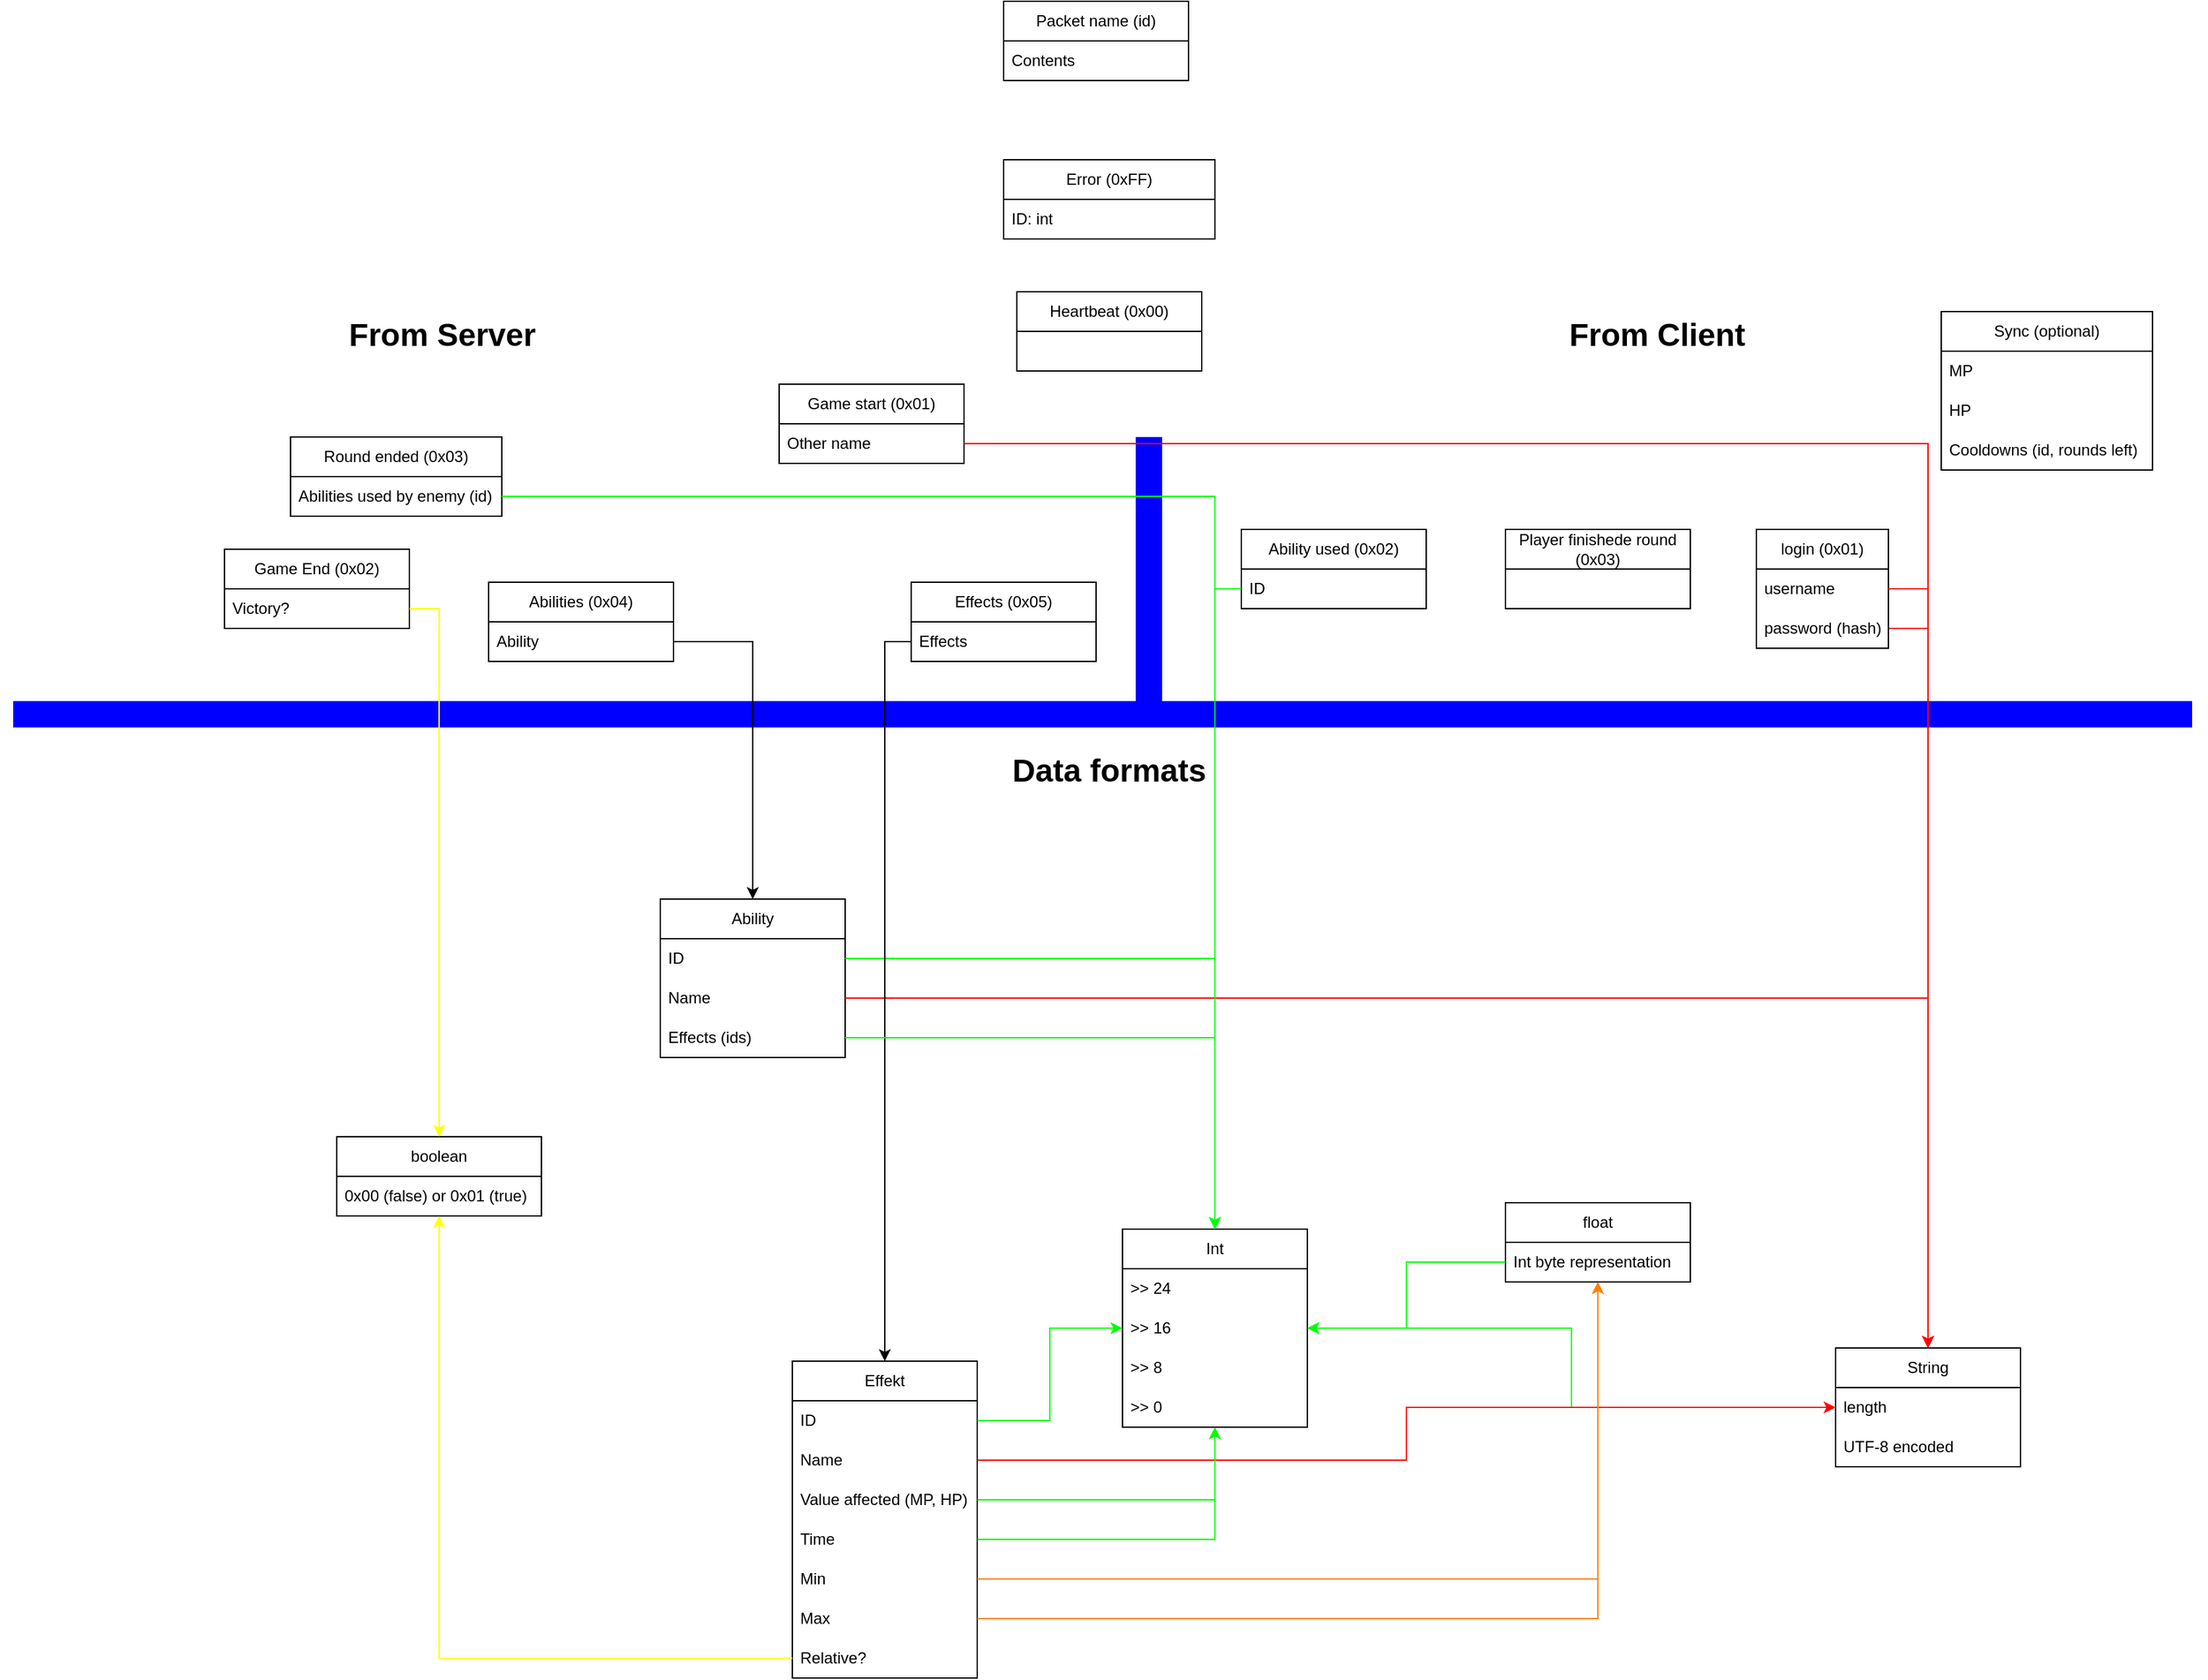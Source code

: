 <mxfile version="24.5.1" type="device">
  <diagram name="Page-1" id="1aXTQvaHOBbPSqx9FsLq">
    <mxGraphModel dx="2097" dy="1826" grid="1" gridSize="10" guides="1" tooltips="1" connect="1" arrows="1" fold="1" page="1" pageScale="1" pageWidth="850" pageHeight="1100" math="0" shadow="0">
      <root>
        <mxCell id="0" />
        <mxCell id="1" parent="0" />
        <mxCell id="ZYOzPeOD46tJgNTAeWL3-3" value="Packet name (id)" style="swimlane;fontStyle=0;childLayout=stackLayout;horizontal=1;startSize=30;horizontalStack=0;resizeParent=1;resizeParentMax=0;resizeLast=0;collapsible=1;marginBottom=0;whiteSpace=wrap;html=1;" vertex="1" parent="1">
          <mxGeometry x="-80" y="-180" width="140" height="60" as="geometry" />
        </mxCell>
        <mxCell id="ZYOzPeOD46tJgNTAeWL3-5" value="Contents" style="text;strokeColor=none;fillColor=none;align=left;verticalAlign=middle;spacingLeft=4;spacingRight=4;overflow=hidden;points=[[0,0.5],[1,0.5]];portConstraint=eastwest;rotatable=0;whiteSpace=wrap;html=1;" vertex="1" parent="ZYOzPeOD46tJgNTAeWL3-3">
          <mxGeometry y="30" width="140" height="30" as="geometry" />
        </mxCell>
        <mxCell id="ZYOzPeOD46tJgNTAeWL3-7" value="Heartbeat (0x00)" style="swimlane;fontStyle=0;childLayout=stackLayout;horizontal=1;startSize=30;horizontalStack=0;resizeParent=1;resizeParentMax=0;resizeLast=0;collapsible=1;marginBottom=0;whiteSpace=wrap;html=1;" vertex="1" parent="1">
          <mxGeometry x="-70" y="40" width="140" height="60" as="geometry" />
        </mxCell>
        <mxCell id="ZYOzPeOD46tJgNTAeWL3-80" style="edgeStyle=orthogonalEdgeStyle;rounded=0;orthogonalLoop=1;jettySize=auto;html=1;exitX=1;exitY=0.5;exitDx=0;exitDy=0;strokeColor=#FF0000;" edge="1" parent="1" source="ZYOzPeOD46tJgNTAeWL3-13" target="ZYOzPeOD46tJgNTAeWL3-75">
          <mxGeometry relative="1" as="geometry" />
        </mxCell>
        <mxCell id="ZYOzPeOD46tJgNTAeWL3-10" value="login (0x01)" style="swimlane;fontStyle=0;childLayout=stackLayout;horizontal=1;startSize=30;horizontalStack=0;resizeParent=1;resizeParentMax=0;resizeLast=0;collapsible=1;marginBottom=0;whiteSpace=wrap;html=1;" vertex="1" parent="1">
          <mxGeometry x="490" y="220" width="100" height="90" as="geometry">
            <mxRectangle x="510" y="110" width="70" height="30" as="alternateBounds" />
          </mxGeometry>
        </mxCell>
        <mxCell id="ZYOzPeOD46tJgNTAeWL3-11" value="&lt;div&gt;username&lt;/div&gt;" style="text;strokeColor=none;fillColor=none;align=left;verticalAlign=middle;spacingLeft=4;spacingRight=4;overflow=hidden;points=[[0,0.5],[1,0.5]];portConstraint=eastwest;rotatable=0;whiteSpace=wrap;html=1;" vertex="1" parent="ZYOzPeOD46tJgNTAeWL3-10">
          <mxGeometry y="30" width="100" height="30" as="geometry" />
        </mxCell>
        <mxCell id="ZYOzPeOD46tJgNTAeWL3-13" value="&lt;div&gt;password (hash)&lt;/div&gt;" style="text;strokeColor=none;fillColor=none;align=left;verticalAlign=middle;spacingLeft=4;spacingRight=4;overflow=hidden;points=[[0,0.5],[1,0.5]];portConstraint=eastwest;rotatable=0;whiteSpace=wrap;html=1;" vertex="1" parent="ZYOzPeOD46tJgNTAeWL3-10">
          <mxGeometry y="60" width="100" height="30" as="geometry" />
        </mxCell>
        <mxCell id="ZYOzPeOD46tJgNTAeWL3-15" value="Round ended (0x03)" style="swimlane;fontStyle=0;childLayout=stackLayout;horizontal=1;startSize=30;horizontalStack=0;resizeParent=1;resizeParentMax=0;resizeLast=0;collapsible=1;marginBottom=0;whiteSpace=wrap;html=1;" vertex="1" parent="1">
          <mxGeometry x="-620" y="150" width="160" height="60" as="geometry" />
        </mxCell>
        <mxCell id="ZYOzPeOD46tJgNTAeWL3-16" value="Abilities used by enemy (id)" style="text;strokeColor=none;fillColor=none;align=left;verticalAlign=middle;spacingLeft=4;spacingRight=4;overflow=hidden;points=[[0,0.5],[1,0.5]];portConstraint=eastwest;rotatable=0;whiteSpace=wrap;html=1;" vertex="1" parent="ZYOzPeOD46tJgNTAeWL3-15">
          <mxGeometry y="30" width="160" height="30" as="geometry" />
        </mxCell>
        <mxCell id="ZYOzPeOD46tJgNTAeWL3-17" value="Ability used (0x02)" style="swimlane;fontStyle=0;childLayout=stackLayout;horizontal=1;startSize=30;horizontalStack=0;resizeParent=1;resizeParentMax=0;resizeLast=0;collapsible=1;marginBottom=0;whiteSpace=wrap;html=1;" vertex="1" parent="1">
          <mxGeometry x="100" y="220" width="140" height="60" as="geometry" />
        </mxCell>
        <mxCell id="ZYOzPeOD46tJgNTAeWL3-18" value="ID" style="text;strokeColor=none;fillColor=none;align=left;verticalAlign=middle;spacingLeft=4;spacingRight=4;overflow=hidden;points=[[0,0.5],[1,0.5]];portConstraint=eastwest;rotatable=0;whiteSpace=wrap;html=1;" vertex="1" parent="ZYOzPeOD46tJgNTAeWL3-17">
          <mxGeometry y="30" width="140" height="30" as="geometry" />
        </mxCell>
        <mxCell id="ZYOzPeOD46tJgNTAeWL3-20" value="Sync (optional)" style="swimlane;fontStyle=0;childLayout=stackLayout;horizontal=1;startSize=30;horizontalStack=0;resizeParent=1;resizeParentMax=0;resizeLast=0;collapsible=1;marginBottom=0;whiteSpace=wrap;html=1;" vertex="1" parent="1">
          <mxGeometry x="630" y="55" width="160" height="120" as="geometry" />
        </mxCell>
        <mxCell id="ZYOzPeOD46tJgNTAeWL3-21" value="MP" style="text;strokeColor=none;fillColor=none;align=left;verticalAlign=middle;spacingLeft=4;spacingRight=4;overflow=hidden;points=[[0,0.5],[1,0.5]];portConstraint=eastwest;rotatable=0;whiteSpace=wrap;html=1;" vertex="1" parent="ZYOzPeOD46tJgNTAeWL3-20">
          <mxGeometry y="30" width="160" height="30" as="geometry" />
        </mxCell>
        <mxCell id="ZYOzPeOD46tJgNTAeWL3-22" value="HP" style="text;strokeColor=none;fillColor=none;align=left;verticalAlign=middle;spacingLeft=4;spacingRight=4;overflow=hidden;points=[[0,0.5],[1,0.5]];portConstraint=eastwest;rotatable=0;whiteSpace=wrap;html=1;" vertex="1" parent="ZYOzPeOD46tJgNTAeWL3-20">
          <mxGeometry y="60" width="160" height="30" as="geometry" />
        </mxCell>
        <mxCell id="ZYOzPeOD46tJgNTAeWL3-23" value="Cooldowns (id, rounds left)" style="text;strokeColor=none;fillColor=none;align=left;verticalAlign=middle;spacingLeft=4;spacingRight=4;overflow=hidden;points=[[0,0.5],[1,0.5]];portConstraint=eastwest;rotatable=0;whiteSpace=wrap;html=1;" vertex="1" parent="ZYOzPeOD46tJgNTAeWL3-20">
          <mxGeometry y="90" width="160" height="30" as="geometry" />
        </mxCell>
        <mxCell id="ZYOzPeOD46tJgNTAeWL3-24" value="Game start (0x01)" style="swimlane;fontStyle=0;childLayout=stackLayout;horizontal=1;startSize=30;horizontalStack=0;resizeParent=1;resizeParentMax=0;resizeLast=0;collapsible=1;marginBottom=0;whiteSpace=wrap;html=1;" vertex="1" parent="1">
          <mxGeometry x="-250" y="110" width="140" height="60" as="geometry" />
        </mxCell>
        <mxCell id="ZYOzPeOD46tJgNTAeWL3-25" value="Other name" style="text;strokeColor=none;fillColor=none;align=left;verticalAlign=middle;spacingLeft=4;spacingRight=4;overflow=hidden;points=[[0,0.5],[1,0.5]];portConstraint=eastwest;rotatable=0;whiteSpace=wrap;html=1;" vertex="1" parent="ZYOzPeOD46tJgNTAeWL3-24">
          <mxGeometry y="30" width="140" height="30" as="geometry" />
        </mxCell>
        <mxCell id="ZYOzPeOD46tJgNTAeWL3-26" value="Ability" style="swimlane;fontStyle=0;childLayout=stackLayout;horizontal=1;startSize=30;horizontalStack=0;resizeParent=1;resizeParentMax=0;resizeLast=0;collapsible=1;marginBottom=0;whiteSpace=wrap;html=1;" vertex="1" parent="1">
          <mxGeometry x="-340" y="500" width="140" height="120" as="geometry" />
        </mxCell>
        <mxCell id="ZYOzPeOD46tJgNTAeWL3-27" value="ID" style="text;strokeColor=none;fillColor=none;align=left;verticalAlign=middle;spacingLeft=4;spacingRight=4;overflow=hidden;points=[[0,0.5],[1,0.5]];portConstraint=eastwest;rotatable=0;whiteSpace=wrap;html=1;" vertex="1" parent="ZYOzPeOD46tJgNTAeWL3-26">
          <mxGeometry y="30" width="140" height="30" as="geometry" />
        </mxCell>
        <mxCell id="ZYOzPeOD46tJgNTAeWL3-29" value="Name" style="text;strokeColor=none;fillColor=none;align=left;verticalAlign=middle;spacingLeft=4;spacingRight=4;overflow=hidden;points=[[0,0.5],[1,0.5]];portConstraint=eastwest;rotatable=0;whiteSpace=wrap;html=1;" vertex="1" parent="ZYOzPeOD46tJgNTAeWL3-26">
          <mxGeometry y="60" width="140" height="30" as="geometry" />
        </mxCell>
        <mxCell id="ZYOzPeOD46tJgNTAeWL3-30" value="Effects (ids)" style="text;strokeColor=none;fillColor=none;align=left;verticalAlign=middle;spacingLeft=4;spacingRight=4;overflow=hidden;points=[[0,0.5],[1,0.5]];portConstraint=eastwest;rotatable=0;whiteSpace=wrap;html=1;" vertex="1" parent="ZYOzPeOD46tJgNTAeWL3-26">
          <mxGeometry y="90" width="140" height="30" as="geometry" />
        </mxCell>
        <mxCell id="ZYOzPeOD46tJgNTAeWL3-31" value="Effekt" style="swimlane;fontStyle=0;childLayout=stackLayout;horizontal=1;startSize=30;horizontalStack=0;resizeParent=1;resizeParentMax=0;resizeLast=0;collapsible=1;marginBottom=0;whiteSpace=wrap;html=1;" vertex="1" parent="1">
          <mxGeometry x="-240" y="850" width="140" height="240" as="geometry" />
        </mxCell>
        <mxCell id="ZYOzPeOD46tJgNTAeWL3-32" value="ID" style="text;strokeColor=none;fillColor=none;align=left;verticalAlign=middle;spacingLeft=4;spacingRight=4;overflow=hidden;points=[[0,0.5],[1,0.5]];portConstraint=eastwest;rotatable=0;whiteSpace=wrap;html=1;" vertex="1" parent="ZYOzPeOD46tJgNTAeWL3-31">
          <mxGeometry y="30" width="140" height="30" as="geometry" />
        </mxCell>
        <mxCell id="ZYOzPeOD46tJgNTAeWL3-33" value="Name" style="text;strokeColor=none;fillColor=none;align=left;verticalAlign=middle;spacingLeft=4;spacingRight=4;overflow=hidden;points=[[0,0.5],[1,0.5]];portConstraint=eastwest;rotatable=0;whiteSpace=wrap;html=1;" vertex="1" parent="ZYOzPeOD46tJgNTAeWL3-31">
          <mxGeometry y="60" width="140" height="30" as="geometry" />
        </mxCell>
        <mxCell id="ZYOzPeOD46tJgNTAeWL3-34" value="Value affected (MP, HP)" style="text;strokeColor=none;fillColor=none;align=left;verticalAlign=middle;spacingLeft=4;spacingRight=4;overflow=hidden;points=[[0,0.5],[1,0.5]];portConstraint=eastwest;rotatable=0;whiteSpace=wrap;html=1;" vertex="1" parent="ZYOzPeOD46tJgNTAeWL3-31">
          <mxGeometry y="90" width="140" height="30" as="geometry" />
        </mxCell>
        <mxCell id="ZYOzPeOD46tJgNTAeWL3-35" value="Time" style="text;strokeColor=none;fillColor=none;align=left;verticalAlign=middle;spacingLeft=4;spacingRight=4;overflow=hidden;points=[[0,0.5],[1,0.5]];portConstraint=eastwest;rotatable=0;whiteSpace=wrap;html=1;" vertex="1" parent="ZYOzPeOD46tJgNTAeWL3-31">
          <mxGeometry y="120" width="140" height="30" as="geometry" />
        </mxCell>
        <mxCell id="ZYOzPeOD46tJgNTAeWL3-36" value="Min" style="text;strokeColor=none;fillColor=none;align=left;verticalAlign=middle;spacingLeft=4;spacingRight=4;overflow=hidden;points=[[0,0.5],[1,0.5]];portConstraint=eastwest;rotatable=0;whiteSpace=wrap;html=1;" vertex="1" parent="ZYOzPeOD46tJgNTAeWL3-31">
          <mxGeometry y="150" width="140" height="30" as="geometry" />
        </mxCell>
        <mxCell id="ZYOzPeOD46tJgNTAeWL3-37" value="Max" style="text;strokeColor=none;fillColor=none;align=left;verticalAlign=middle;spacingLeft=4;spacingRight=4;overflow=hidden;points=[[0,0.5],[1,0.5]];portConstraint=eastwest;rotatable=0;whiteSpace=wrap;html=1;" vertex="1" parent="ZYOzPeOD46tJgNTAeWL3-31">
          <mxGeometry y="180" width="140" height="30" as="geometry" />
        </mxCell>
        <mxCell id="ZYOzPeOD46tJgNTAeWL3-38" value="Relative?" style="text;strokeColor=none;fillColor=none;align=left;verticalAlign=middle;spacingLeft=4;spacingRight=4;overflow=hidden;points=[[0,0.5],[1,0.5]];portConstraint=eastwest;rotatable=0;whiteSpace=wrap;html=1;" vertex="1" parent="ZYOzPeOD46tJgNTAeWL3-31">
          <mxGeometry y="210" width="140" height="30" as="geometry" />
        </mxCell>
        <mxCell id="ZYOzPeOD46tJgNTAeWL3-39" value="Game End (0x02)" style="swimlane;fontStyle=0;childLayout=stackLayout;horizontal=1;startSize=30;horizontalStack=0;resizeParent=1;resizeParentMax=0;resizeLast=0;collapsible=1;marginBottom=0;whiteSpace=wrap;html=1;" vertex="1" parent="1">
          <mxGeometry x="-670" y="235" width="140" height="60" as="geometry" />
        </mxCell>
        <mxCell id="ZYOzPeOD46tJgNTAeWL3-40" value="Victory?" style="text;strokeColor=none;fillColor=none;align=left;verticalAlign=middle;spacingLeft=4;spacingRight=4;overflow=hidden;points=[[0,0.5],[1,0.5]];portConstraint=eastwest;rotatable=0;whiteSpace=wrap;html=1;" vertex="1" parent="ZYOzPeOD46tJgNTAeWL3-39">
          <mxGeometry y="30" width="140" height="30" as="geometry" />
        </mxCell>
        <mxCell id="ZYOzPeOD46tJgNTAeWL3-41" value="" style="endArrow=none;html=1;rounded=0;strokeWidth=20;curved=0;strokeColor=#0000FF;" edge="1" parent="1">
          <mxGeometry width="50" height="50" relative="1" as="geometry">
            <mxPoint x="30" y="350" as="sourcePoint" />
            <mxPoint x="30" y="150" as="targetPoint" />
          </mxGeometry>
        </mxCell>
        <mxCell id="ZYOzPeOD46tJgNTAeWL3-42" value="&lt;h1&gt;From Server&lt;/h1&gt;" style="text;html=1;align=center;verticalAlign=middle;whiteSpace=wrap;rounded=0;" vertex="1" parent="1">
          <mxGeometry x="-580" y="55" width="150" height="35" as="geometry" />
        </mxCell>
        <mxCell id="ZYOzPeOD46tJgNTAeWL3-43" value="&lt;h1&gt;From Client&lt;/h1&gt;" style="text;html=1;align=center;verticalAlign=middle;whiteSpace=wrap;rounded=0;" vertex="1" parent="1">
          <mxGeometry x="340" y="55" width="150" height="35" as="geometry" />
        </mxCell>
        <mxCell id="ZYOzPeOD46tJgNTAeWL3-44" value="" style="endArrow=none;html=1;rounded=0;strokeWidth=20;curved=0;fontColor=#0000ff;labelBackgroundColor=#0000FF;strokeColor=#0000FF;" edge="1" parent="1">
          <mxGeometry width="50" height="50" relative="1" as="geometry">
            <mxPoint x="820" y="360" as="sourcePoint" />
            <mxPoint x="-830" y="360" as="targetPoint" />
          </mxGeometry>
        </mxCell>
        <mxCell id="ZYOzPeOD46tJgNTAeWL3-45" value="&lt;h1&gt;Data formats&lt;/h1&gt;" style="text;html=1;align=center;verticalAlign=middle;whiteSpace=wrap;rounded=0;" vertex="1" parent="1">
          <mxGeometry x="-75" y="385" width="150" height="35" as="geometry" />
        </mxCell>
        <mxCell id="ZYOzPeOD46tJgNTAeWL3-46" value="Abilities (0x04)" style="swimlane;fontStyle=0;childLayout=stackLayout;horizontal=1;startSize=30;horizontalStack=0;resizeParent=1;resizeParentMax=0;resizeLast=0;collapsible=1;marginBottom=0;whiteSpace=wrap;html=1;" vertex="1" parent="1">
          <mxGeometry x="-470" y="260" width="140" height="60" as="geometry" />
        </mxCell>
        <mxCell id="ZYOzPeOD46tJgNTAeWL3-47" value="Ability&amp;nbsp;" style="text;strokeColor=none;fillColor=none;align=left;verticalAlign=middle;spacingLeft=4;spacingRight=4;overflow=hidden;points=[[0,0.5],[1,0.5]];portConstraint=eastwest;rotatable=0;whiteSpace=wrap;html=1;" vertex="1" parent="ZYOzPeOD46tJgNTAeWL3-46">
          <mxGeometry y="30" width="140" height="30" as="geometry" />
        </mxCell>
        <mxCell id="ZYOzPeOD46tJgNTAeWL3-53" style="edgeStyle=orthogonalEdgeStyle;rounded=0;orthogonalLoop=1;jettySize=auto;html=1;exitX=1;exitY=0.5;exitDx=0;exitDy=0;" edge="1" parent="1" source="ZYOzPeOD46tJgNTAeWL3-47" target="ZYOzPeOD46tJgNTAeWL3-26">
          <mxGeometry relative="1" as="geometry" />
        </mxCell>
        <mxCell id="ZYOzPeOD46tJgNTAeWL3-55" value="Player finishede round (0x03)" style="swimlane;fontStyle=0;childLayout=stackLayout;horizontal=1;startSize=30;horizontalStack=0;resizeParent=1;resizeParentMax=0;resizeLast=0;collapsible=1;marginBottom=0;whiteSpace=wrap;html=1;" vertex="1" parent="1">
          <mxGeometry x="300" y="220" width="140" height="60" as="geometry" />
        </mxCell>
        <mxCell id="ZYOzPeOD46tJgNTAeWL3-57" value="Int" style="swimlane;fontStyle=0;childLayout=stackLayout;horizontal=1;startSize=30;horizontalStack=0;resizeParent=1;resizeParentMax=0;resizeLast=0;collapsible=1;marginBottom=0;whiteSpace=wrap;html=1;" vertex="1" parent="1">
          <mxGeometry x="10" y="750" width="140" height="150" as="geometry" />
        </mxCell>
        <mxCell id="ZYOzPeOD46tJgNTAeWL3-58" value="&amp;gt;&amp;gt; 24" style="text;strokeColor=none;fillColor=none;align=left;verticalAlign=middle;spacingLeft=4;spacingRight=4;overflow=hidden;points=[[0,0.5],[1,0.5]];portConstraint=eastwest;rotatable=0;whiteSpace=wrap;html=1;" vertex="1" parent="ZYOzPeOD46tJgNTAeWL3-57">
          <mxGeometry y="30" width="140" height="30" as="geometry" />
        </mxCell>
        <mxCell id="ZYOzPeOD46tJgNTAeWL3-59" value="&amp;gt;&amp;gt; 16" style="text;strokeColor=none;fillColor=none;align=left;verticalAlign=middle;spacingLeft=4;spacingRight=4;overflow=hidden;points=[[0,0.5],[1,0.5]];portConstraint=eastwest;rotatable=0;whiteSpace=wrap;html=1;" vertex="1" parent="ZYOzPeOD46tJgNTAeWL3-57">
          <mxGeometry y="60" width="140" height="30" as="geometry" />
        </mxCell>
        <mxCell id="ZYOzPeOD46tJgNTAeWL3-60" value="&amp;gt;&amp;gt; 8" style="text;strokeColor=none;fillColor=none;align=left;verticalAlign=middle;spacingLeft=4;spacingRight=4;overflow=hidden;points=[[0,0.5],[1,0.5]];portConstraint=eastwest;rotatable=0;whiteSpace=wrap;html=1;" vertex="1" parent="ZYOzPeOD46tJgNTAeWL3-57">
          <mxGeometry y="90" width="140" height="30" as="geometry" />
        </mxCell>
        <mxCell id="ZYOzPeOD46tJgNTAeWL3-61" value="&amp;gt;&amp;gt; 0" style="text;strokeColor=none;fillColor=none;align=left;verticalAlign=middle;spacingLeft=4;spacingRight=4;overflow=hidden;points=[[0,0.5],[1,0.5]];portConstraint=eastwest;rotatable=0;whiteSpace=wrap;html=1;" vertex="1" parent="ZYOzPeOD46tJgNTAeWL3-57">
          <mxGeometry y="120" width="140" height="30" as="geometry" />
        </mxCell>
        <mxCell id="ZYOzPeOD46tJgNTAeWL3-64" value="float" style="swimlane;fontStyle=0;childLayout=stackLayout;horizontal=1;startSize=30;horizontalStack=0;resizeParent=1;resizeParentMax=0;resizeLast=0;collapsible=1;marginBottom=0;whiteSpace=wrap;html=1;" vertex="1" parent="1">
          <mxGeometry x="300" y="730" width="140" height="60" as="geometry" />
        </mxCell>
        <mxCell id="ZYOzPeOD46tJgNTAeWL3-65" value="Int byte representation" style="text;strokeColor=none;fillColor=none;align=left;verticalAlign=middle;spacingLeft=4;spacingRight=4;overflow=hidden;points=[[0,0.5],[1,0.5]];portConstraint=eastwest;rotatable=0;whiteSpace=wrap;html=1;" vertex="1" parent="ZYOzPeOD46tJgNTAeWL3-64">
          <mxGeometry y="30" width="140" height="30" as="geometry" />
        </mxCell>
        <mxCell id="ZYOzPeOD46tJgNTAeWL3-69" style="edgeStyle=orthogonalEdgeStyle;rounded=0;orthogonalLoop=1;jettySize=auto;html=1;strokeColor=#00FF00;" edge="1" parent="1" source="ZYOzPeOD46tJgNTAeWL3-65" target="ZYOzPeOD46tJgNTAeWL3-57">
          <mxGeometry relative="1" as="geometry" />
        </mxCell>
        <mxCell id="ZYOzPeOD46tJgNTAeWL3-75" value="String" style="swimlane;fontStyle=0;childLayout=stackLayout;horizontal=1;startSize=30;horizontalStack=0;resizeParent=1;resizeParentMax=0;resizeLast=0;collapsible=1;marginBottom=0;whiteSpace=wrap;html=1;" vertex="1" parent="1">
          <mxGeometry x="550" y="840" width="140" height="90" as="geometry" />
        </mxCell>
        <mxCell id="ZYOzPeOD46tJgNTAeWL3-76" value="length" style="text;strokeColor=none;fillColor=none;align=left;verticalAlign=middle;spacingLeft=4;spacingRight=4;overflow=hidden;points=[[0,0.5],[1,0.5]];portConstraint=eastwest;rotatable=0;whiteSpace=wrap;html=1;" vertex="1" parent="ZYOzPeOD46tJgNTAeWL3-75">
          <mxGeometry y="30" width="140" height="30" as="geometry" />
        </mxCell>
        <mxCell id="ZYOzPeOD46tJgNTAeWL3-78" value="UTF-8 encoded&amp;nbsp;" style="text;strokeColor=none;fillColor=none;align=left;verticalAlign=middle;spacingLeft=4;spacingRight=4;overflow=hidden;points=[[0,0.5],[1,0.5]];portConstraint=eastwest;rotatable=0;whiteSpace=wrap;html=1;" vertex="1" parent="ZYOzPeOD46tJgNTAeWL3-75">
          <mxGeometry y="60" width="140" height="30" as="geometry" />
        </mxCell>
        <mxCell id="ZYOzPeOD46tJgNTAeWL3-77" style="edgeStyle=orthogonalEdgeStyle;rounded=0;orthogonalLoop=1;jettySize=auto;html=1;strokeColor=#00FF00;" edge="1" parent="1" source="ZYOzPeOD46tJgNTAeWL3-76" target="ZYOzPeOD46tJgNTAeWL3-57">
          <mxGeometry relative="1" as="geometry" />
        </mxCell>
        <mxCell id="ZYOzPeOD46tJgNTAeWL3-79" style="edgeStyle=orthogonalEdgeStyle;rounded=0;orthogonalLoop=1;jettySize=auto;html=1;strokeColor=#00FF00;" edge="1" parent="1" source="ZYOzPeOD46tJgNTAeWL3-18" target="ZYOzPeOD46tJgNTAeWL3-57">
          <mxGeometry relative="1" as="geometry" />
        </mxCell>
        <mxCell id="ZYOzPeOD46tJgNTAeWL3-81" style="edgeStyle=orthogonalEdgeStyle;rounded=0;orthogonalLoop=1;jettySize=auto;html=1;exitX=1;exitY=0.5;exitDx=0;exitDy=0;strokeColor=#FF0000;" edge="1" parent="1" source="ZYOzPeOD46tJgNTAeWL3-11" target="ZYOzPeOD46tJgNTAeWL3-75">
          <mxGeometry relative="1" as="geometry" />
        </mxCell>
        <mxCell id="ZYOzPeOD46tJgNTAeWL3-82" value="boolean" style="swimlane;fontStyle=0;childLayout=stackLayout;horizontal=1;startSize=30;horizontalStack=0;resizeParent=1;resizeParentMax=0;resizeLast=0;collapsible=1;marginBottom=0;whiteSpace=wrap;html=1;" vertex="1" parent="1">
          <mxGeometry x="-585" y="680" width="155" height="60" as="geometry" />
        </mxCell>
        <mxCell id="ZYOzPeOD46tJgNTAeWL3-83" value="0x00 (false) or 0x01 (true)" style="text;strokeColor=none;fillColor=none;align=left;verticalAlign=middle;spacingLeft=4;spacingRight=4;overflow=hidden;points=[[0,0.5],[1,0.5]];portConstraint=eastwest;rotatable=0;whiteSpace=wrap;html=1;" vertex="1" parent="ZYOzPeOD46tJgNTAeWL3-82">
          <mxGeometry y="30" width="155" height="30" as="geometry" />
        </mxCell>
        <mxCell id="ZYOzPeOD46tJgNTAeWL3-86" style="edgeStyle=orthogonalEdgeStyle;rounded=0;orthogonalLoop=1;jettySize=auto;html=1;strokeColor=#FF0000;" edge="1" parent="1" source="ZYOzPeOD46tJgNTAeWL3-29" target="ZYOzPeOD46tJgNTAeWL3-75">
          <mxGeometry relative="1" as="geometry" />
        </mxCell>
        <mxCell id="ZYOzPeOD46tJgNTAeWL3-87" style="edgeStyle=orthogonalEdgeStyle;rounded=0;orthogonalLoop=1;jettySize=auto;html=1;exitX=1;exitY=0.5;exitDx=0;exitDy=0;strokeColor=#00FF00;" edge="1" parent="1" source="ZYOzPeOD46tJgNTAeWL3-32" target="ZYOzPeOD46tJgNTAeWL3-57">
          <mxGeometry relative="1" as="geometry" />
        </mxCell>
        <mxCell id="ZYOzPeOD46tJgNTAeWL3-88" style="edgeStyle=orthogonalEdgeStyle;rounded=0;orthogonalLoop=1;jettySize=auto;html=1;exitX=1;exitY=0.5;exitDx=0;exitDy=0;strokeColor=#FF0000;" edge="1" parent="1" source="ZYOzPeOD46tJgNTAeWL3-33" target="ZYOzPeOD46tJgNTAeWL3-75">
          <mxGeometry relative="1" as="geometry" />
        </mxCell>
        <mxCell id="ZYOzPeOD46tJgNTAeWL3-90" style="edgeStyle=orthogonalEdgeStyle;rounded=0;orthogonalLoop=1;jettySize=auto;html=1;exitX=1;exitY=0.5;exitDx=0;exitDy=0;strokeColor=#00FF00;" edge="1" parent="1" source="ZYOzPeOD46tJgNTAeWL3-35" target="ZYOzPeOD46tJgNTAeWL3-57">
          <mxGeometry relative="1" as="geometry" />
        </mxCell>
        <mxCell id="ZYOzPeOD46tJgNTAeWL3-91" style="edgeStyle=orthogonalEdgeStyle;rounded=0;orthogonalLoop=1;jettySize=auto;html=1;exitX=1;exitY=0.5;exitDx=0;exitDy=0;strokeColor=#FF8000;" edge="1" parent="1" source="ZYOzPeOD46tJgNTAeWL3-36" target="ZYOzPeOD46tJgNTAeWL3-64">
          <mxGeometry relative="1" as="geometry" />
        </mxCell>
        <mxCell id="ZYOzPeOD46tJgNTAeWL3-92" style="edgeStyle=orthogonalEdgeStyle;rounded=0;orthogonalLoop=1;jettySize=auto;html=1;exitX=1;exitY=0.5;exitDx=0;exitDy=0;strokeColor=#FF8000;" edge="1" parent="1" source="ZYOzPeOD46tJgNTAeWL3-37" target="ZYOzPeOD46tJgNTAeWL3-64">
          <mxGeometry relative="1" as="geometry" />
        </mxCell>
        <mxCell id="ZYOzPeOD46tJgNTAeWL3-93" style="edgeStyle=orthogonalEdgeStyle;rounded=0;orthogonalLoop=1;jettySize=auto;html=1;strokeColor=#FFFF00;" edge="1" parent="1" source="ZYOzPeOD46tJgNTAeWL3-38" target="ZYOzPeOD46tJgNTAeWL3-82">
          <mxGeometry relative="1" as="geometry" />
        </mxCell>
        <mxCell id="ZYOzPeOD46tJgNTAeWL3-94" style="edgeStyle=orthogonalEdgeStyle;rounded=0;orthogonalLoop=1;jettySize=auto;html=1;exitX=1;exitY=0.5;exitDx=0;exitDy=0;strokeColor=#00FF00;" edge="1" parent="1" source="ZYOzPeOD46tJgNTAeWL3-16" target="ZYOzPeOD46tJgNTAeWL3-57">
          <mxGeometry relative="1" as="geometry" />
        </mxCell>
        <mxCell id="ZYOzPeOD46tJgNTAeWL3-95" style="edgeStyle=orthogonalEdgeStyle;rounded=0;orthogonalLoop=1;jettySize=auto;html=1;strokeColor=#FFFF00;" edge="1" parent="1" source="ZYOzPeOD46tJgNTAeWL3-40" target="ZYOzPeOD46tJgNTAeWL3-82">
          <mxGeometry relative="1" as="geometry" />
        </mxCell>
        <mxCell id="ZYOzPeOD46tJgNTAeWL3-96" style="edgeStyle=orthogonalEdgeStyle;rounded=0;orthogonalLoop=1;jettySize=auto;html=1;strokeColor=#FF0000;" edge="1" parent="1" source="ZYOzPeOD46tJgNTAeWL3-25" target="ZYOzPeOD46tJgNTAeWL3-75">
          <mxGeometry relative="1" as="geometry" />
        </mxCell>
        <mxCell id="ZYOzPeOD46tJgNTAeWL3-97" style="edgeStyle=orthogonalEdgeStyle;rounded=0;orthogonalLoop=1;jettySize=auto;html=1;strokeColor=#00FF00;" edge="1" parent="1" source="ZYOzPeOD46tJgNTAeWL3-27" target="ZYOzPeOD46tJgNTAeWL3-57">
          <mxGeometry relative="1" as="geometry" />
        </mxCell>
        <mxCell id="ZYOzPeOD46tJgNTAeWL3-98" style="edgeStyle=orthogonalEdgeStyle;rounded=0;orthogonalLoop=1;jettySize=auto;html=1;strokeColor=#00FF00;" edge="1" parent="1" source="ZYOzPeOD46tJgNTAeWL3-34" target="ZYOzPeOD46tJgNTAeWL3-57">
          <mxGeometry relative="1" as="geometry" />
        </mxCell>
        <mxCell id="ZYOzPeOD46tJgNTAeWL3-101" style="edgeStyle=orthogonalEdgeStyle;rounded=0;orthogonalLoop=1;jettySize=auto;html=1;exitX=0;exitY=0.5;exitDx=0;exitDy=0;" edge="1" parent="1" source="ZYOzPeOD46tJgNTAeWL3-100" target="ZYOzPeOD46tJgNTAeWL3-31">
          <mxGeometry relative="1" as="geometry" />
        </mxCell>
        <mxCell id="ZYOzPeOD46tJgNTAeWL3-99" value="Effects (0x05)" style="swimlane;fontStyle=0;childLayout=stackLayout;horizontal=1;startSize=30;horizontalStack=0;resizeParent=1;resizeParentMax=0;resizeLast=0;collapsible=1;marginBottom=0;whiteSpace=wrap;html=1;" vertex="1" parent="1">
          <mxGeometry x="-150" y="260" width="140" height="60" as="geometry" />
        </mxCell>
        <mxCell id="ZYOzPeOD46tJgNTAeWL3-100" value="Effects" style="text;strokeColor=none;fillColor=none;align=left;verticalAlign=middle;spacingLeft=4;spacingRight=4;overflow=hidden;points=[[0,0.5],[1,0.5]];portConstraint=eastwest;rotatable=0;whiteSpace=wrap;html=1;" vertex="1" parent="ZYOzPeOD46tJgNTAeWL3-99">
          <mxGeometry y="30" width="140" height="30" as="geometry" />
        </mxCell>
        <mxCell id="ZYOzPeOD46tJgNTAeWL3-102" style="edgeStyle=orthogonalEdgeStyle;rounded=0;orthogonalLoop=1;jettySize=auto;html=1;strokeColor=#00FF00;" edge="1" parent="1" source="ZYOzPeOD46tJgNTAeWL3-30" target="ZYOzPeOD46tJgNTAeWL3-57">
          <mxGeometry relative="1" as="geometry" />
        </mxCell>
        <mxCell id="ZYOzPeOD46tJgNTAeWL3-103" value="Error&amp;nbsp;(0xFF)" style="swimlane;fontStyle=0;childLayout=stackLayout;horizontal=1;startSize=30;horizontalStack=0;resizeParent=1;resizeParentMax=0;resizeLast=0;collapsible=1;marginBottom=0;whiteSpace=wrap;html=1;" vertex="1" parent="1">
          <mxGeometry x="-80" y="-60" width="160" height="60" as="geometry" />
        </mxCell>
        <mxCell id="ZYOzPeOD46tJgNTAeWL3-104" value="ID: int" style="text;strokeColor=none;fillColor=none;align=left;verticalAlign=middle;spacingLeft=4;spacingRight=4;overflow=hidden;points=[[0,0.5],[1,0.5]];portConstraint=eastwest;rotatable=0;whiteSpace=wrap;html=1;" vertex="1" parent="ZYOzPeOD46tJgNTAeWL3-103">
          <mxGeometry y="30" width="160" height="30" as="geometry" />
        </mxCell>
      </root>
    </mxGraphModel>
  </diagram>
</mxfile>
